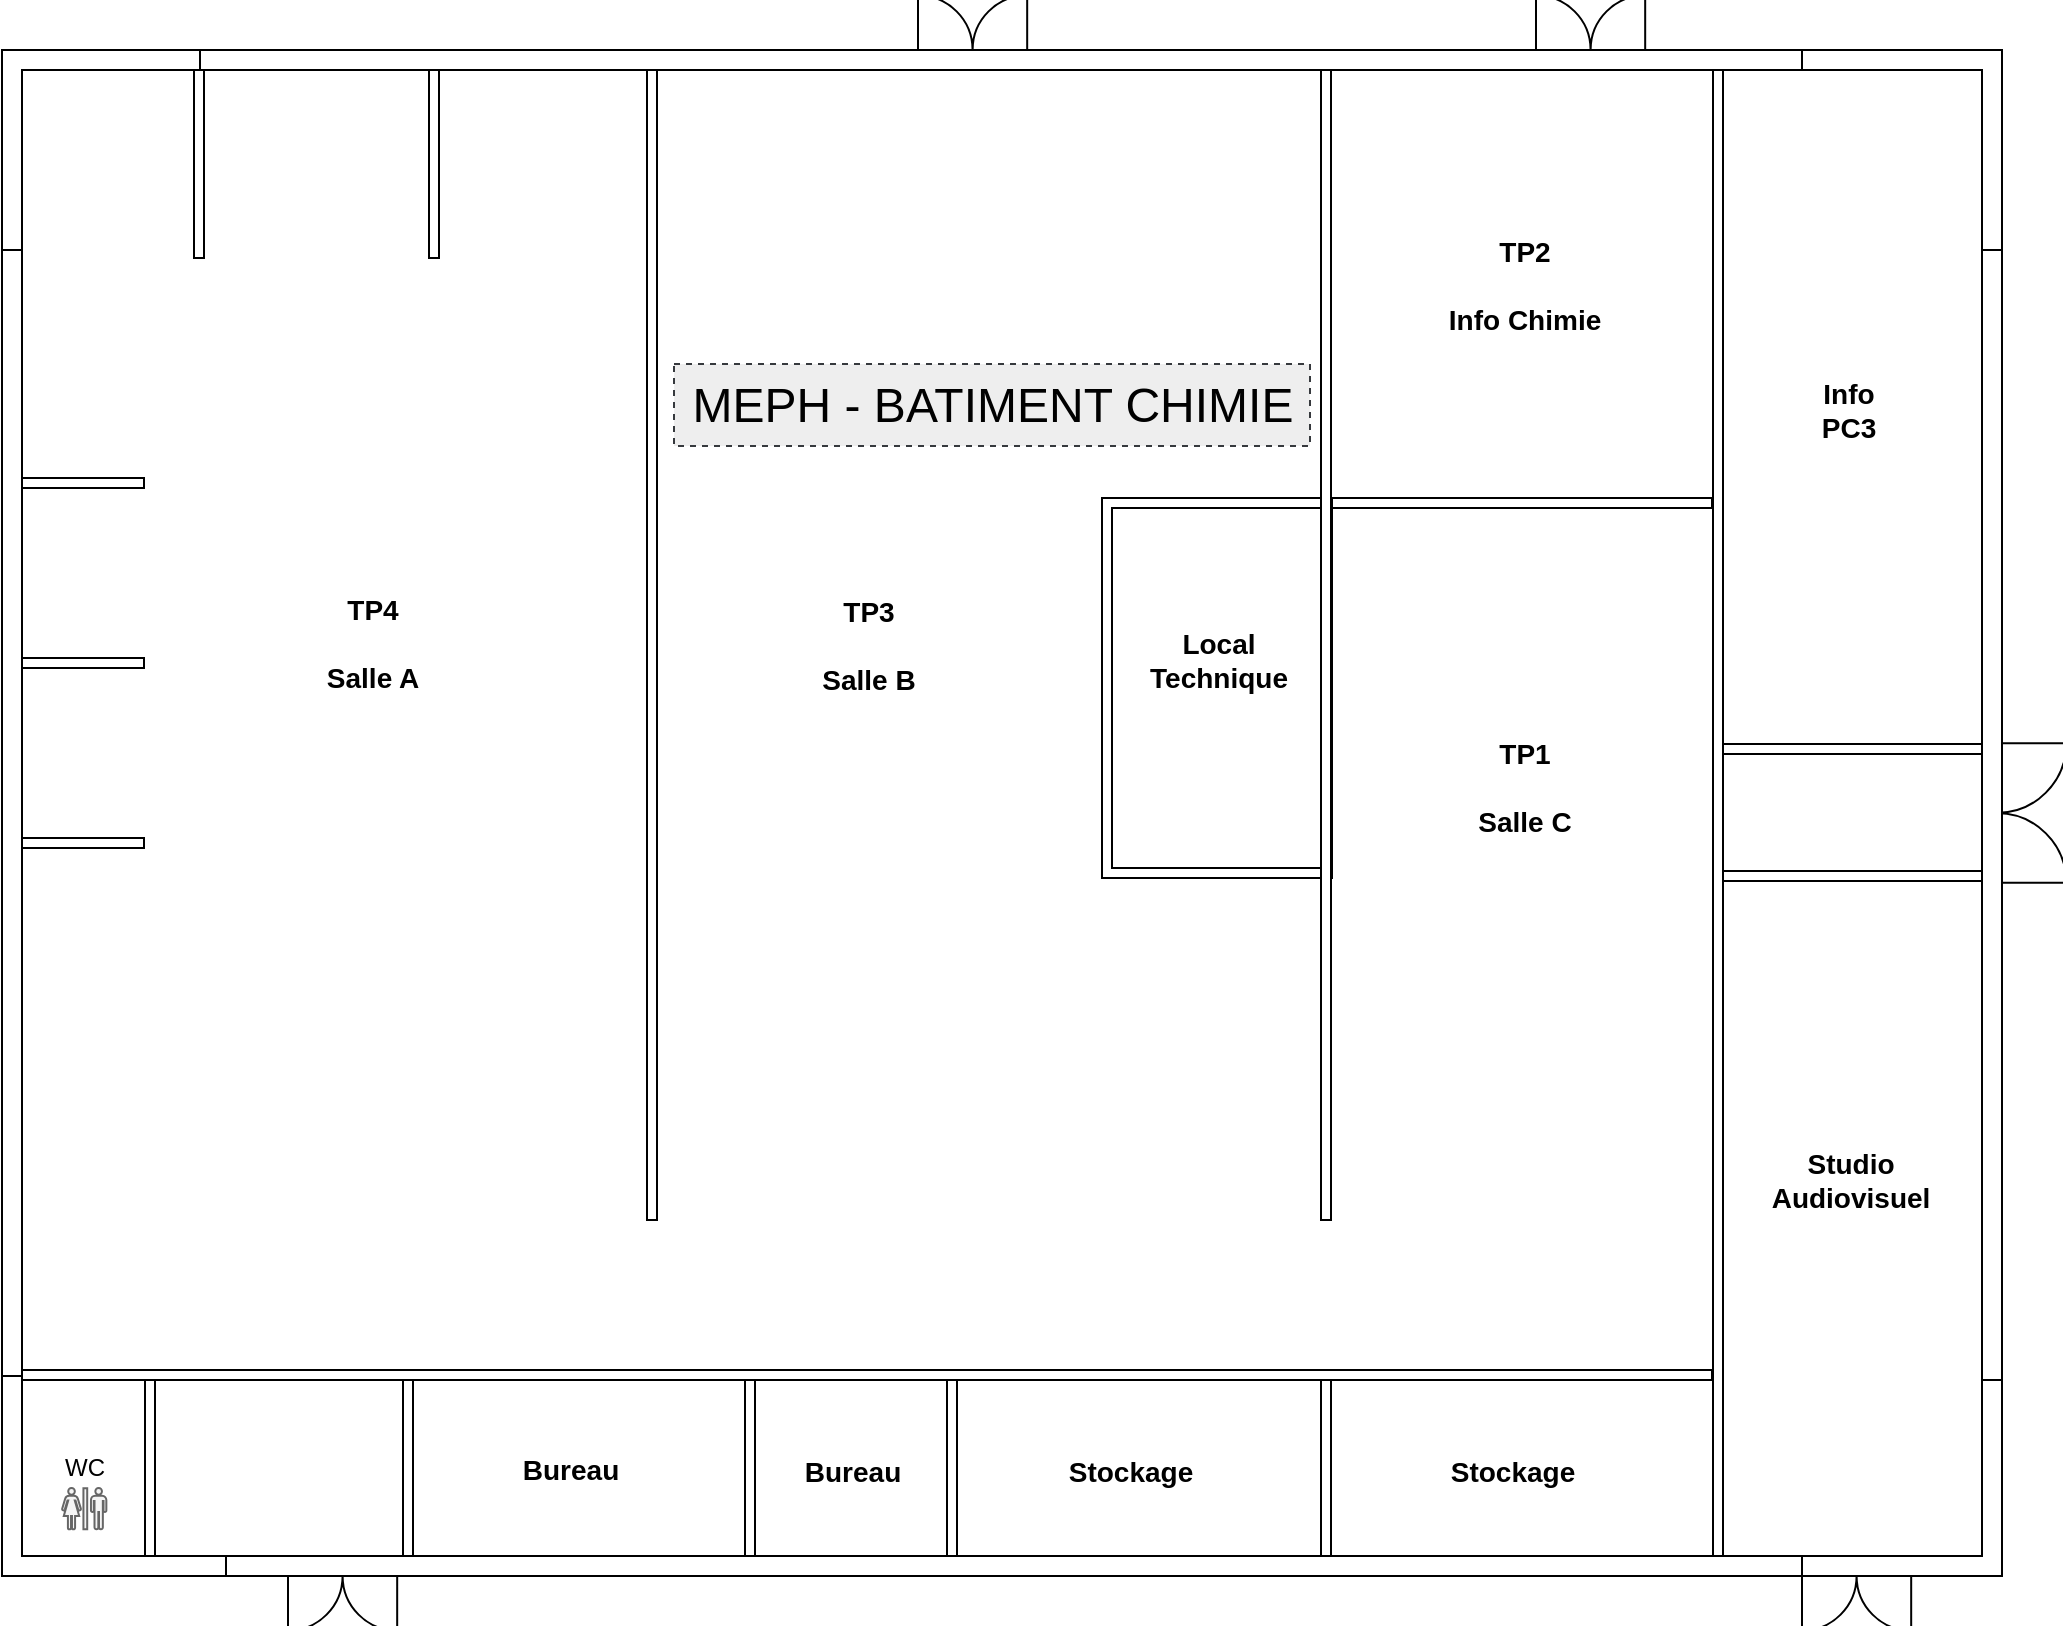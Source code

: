 <mxfile version="24.7.17">
  <diagram name="Page-1" id="pPMbkzpgSLtbPCeR25Ku">
    <mxGraphModel dx="1627" dy="1134" grid="0" gridSize="10" guides="1" tooltips="1" connect="1" arrows="1" fold="1" page="1" pageScale="1" pageWidth="1169" pageHeight="827" background="none" math="0" shadow="0">
      <root>
        <mxCell id="0" />
        <mxCell id="1" parent="0" />
        <mxCell id="apwUW1H52_Lenmefa1Gc-32" value="" style="verticalLabelPosition=bottom;html=1;verticalAlign=top;align=center;shape=mxgraph.floorplan.doorDouble;aspect=fixed;strokeColor=default;fontFamily=Helvetica;fontSize=12;fontColor=default;fillColor=default;rotation=-180;" vertex="1" parent="1">
          <mxGeometry x="538" y="8" width="54.59" height="29" as="geometry" />
        </mxCell>
        <mxCell id="apwUW1H52_Lenmefa1Gc-31" value="" style="verticalLabelPosition=bottom;html=1;verticalAlign=top;align=center;shape=mxgraph.floorplan.doorDouble;aspect=fixed;strokeColor=default;fontFamily=Helvetica;fontSize=12;fontColor=default;fillColor=default;rotation=-180;" vertex="1" parent="1">
          <mxGeometry x="847" y="8" width="54.59" height="29" as="geometry" />
        </mxCell>
        <mxCell id="apwUW1H52_Lenmefa1Gc-30" value="" style="verticalLabelPosition=bottom;html=1;verticalAlign=top;align=center;shape=mxgraph.floorplan.doorDouble;aspect=fixed;strokeColor=default;fontFamily=Helvetica;fontSize=12;fontColor=default;fillColor=default;" vertex="1" parent="1">
          <mxGeometry x="980" y="790" width="54.59" height="29" as="geometry" />
        </mxCell>
        <mxCell id="apwUW1H52_Lenmefa1Gc-10" value="" style="verticalLabelPosition=bottom;html=1;verticalAlign=top;align=center;shape=mxgraph.floorplan.room;wallThickness=5;" vertex="1" parent="1">
          <mxGeometry x="630" y="256" width="115" height="190" as="geometry" />
        </mxCell>
        <mxCell id="-AyQobPHOPctwBnEzQVu-17" value="" style="verticalLabelPosition=bottom;html=1;verticalAlign=top;align=center;shape=mxgraph.floorplan.doorDouble;aspect=fixed;strokeColor=default;fontFamily=Helvetica;fontSize=12;fontColor=default;fillColor=default;" parent="1" vertex="1">
          <mxGeometry x="223.0" y="790" width="54.59" height="29" as="geometry" />
        </mxCell>
        <mxCell id="apwUW1H52_Lenmefa1Gc-1" value="" style="verticalLabelPosition=bottom;html=1;verticalAlign=top;align=center;shape=mxgraph.floorplan.doorDouble;aspect=fixed;rotation=-90;" vertex="1" parent="1">
          <mxGeometry x="1056" y="395" width="69.65" height="37" as="geometry" />
        </mxCell>
        <mxCell id="-AyQobPHOPctwBnEzQVu-7" value="" style="verticalLabelPosition=bottom;html=1;verticalAlign=top;align=center;shape=mxgraph.floorplan.wall;fontFamily=Helvetica;fontSize=12;fillColor=default;wallThickness=5;" parent="1" vertex="1">
          <mxGeometry x="936" y="381" width="134" height="1" as="geometry" />
        </mxCell>
        <mxCell id="_IVkNDHX0kQ2XHPlicY4-4" value="" style="verticalLabelPosition=bottom;html=1;verticalAlign=top;align=center;shape=mxgraph.floorplan.wallCorner;direction=north" parent="1" vertex="1">
          <mxGeometry x="80" y="695" width="112" height="100" as="geometry" />
        </mxCell>
        <mxCell id="_IVkNDHX0kQ2XHPlicY4-5" value="" style="verticalLabelPosition=bottom;html=1;verticalAlign=top;align=center;shape=mxgraph.floorplan.wallCorner;" parent="1" vertex="1">
          <mxGeometry x="80" y="32" width="100" height="100" as="geometry" />
        </mxCell>
        <mxCell id="_IVkNDHX0kQ2XHPlicY4-6" value="" style="verticalLabelPosition=bottom;html=1;verticalAlign=top;align=center;shape=mxgraph.floorplan.wallCorner;direction=south;" parent="1" vertex="1">
          <mxGeometry x="980" y="32" width="100" height="100" as="geometry" />
        </mxCell>
        <mxCell id="_IVkNDHX0kQ2XHPlicY4-7" value="" style="verticalLabelPosition=bottom;html=1;verticalAlign=top;align=center;shape=mxgraph.floorplan.wallCorner;direction=west" parent="1" vertex="1">
          <mxGeometry x="980" y="695" width="100" height="100" as="geometry" />
        </mxCell>
        <mxCell id="_IVkNDHX0kQ2XHPlicY4-8" value="" style="verticalLabelPosition=bottom;html=1;verticalAlign=top;align=center;shape=mxgraph.floorplan.wall;direction=south;" parent="1" vertex="1">
          <mxGeometry x="1070" y="132" width="10" height="565" as="geometry" />
        </mxCell>
        <mxCell id="_IVkNDHX0kQ2XHPlicY4-10" value="" style="verticalLabelPosition=bottom;html=1;verticalAlign=top;align=center;shape=mxgraph.floorplan.wall;direction=south;" parent="1" vertex="1">
          <mxGeometry x="80" y="132" width="10" height="563" as="geometry" />
        </mxCell>
        <mxCell id="_IVkNDHX0kQ2XHPlicY4-12" value="" style="verticalLabelPosition=bottom;html=1;verticalAlign=top;align=center;shape=mxgraph.floorplan.wall;" parent="1" vertex="1">
          <mxGeometry x="179" y="32" width="801" height="10" as="geometry" />
        </mxCell>
        <mxCell id="-AyQobPHOPctwBnEzQVu-6" value="" style="verticalLabelPosition=bottom;html=1;verticalAlign=top;align=center;shape=mxgraph.floorplan.wall;direction=south;fontFamily=Helvetica;fontSize=12;wallThickness=5;" parent="1" vertex="1">
          <mxGeometry x="737" y="42" width="10" height="575" as="geometry" />
        </mxCell>
        <mxCell id="-AyQobPHOPctwBnEzQVu-9" value="WC" style="text;html=1;align=center;verticalAlign=middle;resizable=0;points=[];autosize=1;strokeColor=none;fillColor=none;fontFamily=Helvetica;fontSize=12;fontColor=default;" parent="1" vertex="1">
          <mxGeometry x="102" y="728" width="38" height="26" as="geometry" />
        </mxCell>
        <mxCell id="-AyQobPHOPctwBnEzQVu-22" value="" style="verticalLabelPosition=bottom;html=1;verticalAlign=top;align=center;shape=mxgraph.floorplan.wall;fontFamily=Helvetica;fontSize=12;" parent="1" vertex="1">
          <mxGeometry x="192" y="785" width="788" height="10" as="geometry" />
        </mxCell>
        <mxCell id="-AyQobPHOPctwBnEzQVu-44" value="TP4&lt;div&gt;&lt;br&gt;&lt;/div&gt;&lt;div&gt;Salle A&lt;/div&gt;" style="text;html=1;align=center;verticalAlign=middle;resizable=0;points=[];autosize=1;strokeColor=none;fillColor=none;fontFamily=Helvetica;fontSize=14;fontColor=default;fontStyle=1" parent="1" vertex="1">
          <mxGeometry x="234" y="298" width="62" height="62" as="geometry" />
        </mxCell>
        <mxCell id="-AyQobPHOPctwBnEzQVu-45" value="MEPH - BATIMENT CHIMIE" style="text;html=1;align=center;verticalAlign=middle;resizable=0;points=[];autosize=1;fontFamily=Helvetica;fontSize=24;fillColor=#eeeeee;strokeColor=#36393d;dashed=1;" parent="1" vertex="1">
          <mxGeometry x="416" y="189" width="318" height="41" as="geometry" />
        </mxCell>
        <mxCell id="apwUW1H52_Lenmefa1Gc-2" value="" style="verticalLabelPosition=bottom;html=1;verticalAlign=top;align=center;shape=mxgraph.floorplan.wall;fontFamily=Helvetica;fontSize=12;fillColor=default;wallThickness=5;" vertex="1" parent="1">
          <mxGeometry x="936" y="444.5" width="134" height="1" as="geometry" />
        </mxCell>
        <mxCell id="apwUW1H52_Lenmefa1Gc-3" value="" style="verticalLabelPosition=bottom;html=1;verticalAlign=top;align=center;shape=mxgraph.floorplan.wall;direction=south;fontFamily=Helvetica;fontSize=12;wallThickness=5;" vertex="1" parent="1">
          <mxGeometry x="933" y="42" width="10" height="743" as="geometry" />
        </mxCell>
        <mxCell id="apwUW1H52_Lenmefa1Gc-5" value="Studio&lt;div&gt;Audiovisuel&lt;/div&gt;" style="text;html=1;align=center;verticalAlign=middle;resizable=0;points=[];autosize=1;strokeColor=none;fillColor=none;fontFamily=Helvetica;fontSize=14;fontColor=default;fontStyle=1" vertex="1" parent="1">
          <mxGeometry x="958.5" y="574" width="90" height="46" as="geometry" />
        </mxCell>
        <mxCell id="apwUW1H52_Lenmefa1Gc-6" value="Info&lt;div&gt;PC3&lt;/div&gt;" style="text;html=1;align=center;verticalAlign=middle;resizable=0;points=[];autosize=1;strokeColor=none;fillColor=none;fontFamily=Helvetica;fontSize=14;fontColor=default;fontStyle=1" vertex="1" parent="1">
          <mxGeometry x="980.5" y="189" width="45" height="46" as="geometry" />
        </mxCell>
        <mxCell id="apwUW1H52_Lenmefa1Gc-7" value="" style="verticalLabelPosition=bottom;html=1;verticalAlign=top;align=center;shape=mxgraph.floorplan.wall;fontFamily=Helvetica;fontSize=12;fillColor=default;wallThickness=5;" vertex="1" parent="1">
          <mxGeometry x="745" y="258" width="190" height="1" as="geometry" />
        </mxCell>
        <mxCell id="apwUW1H52_Lenmefa1Gc-8" value="&lt;div&gt;TP2&lt;/div&gt;&lt;div&gt;&lt;br&gt;&lt;/div&gt;Info&amp;nbsp;&lt;span style=&quot;background-color: initial;&quot;&gt;Chimie&lt;/span&gt;" style="text;html=1;align=center;verticalAlign=middle;resizable=0;points=[];autosize=1;strokeColor=none;fillColor=none;fontFamily=Helvetica;fontSize=14;fontColor=default;fontStyle=1" vertex="1" parent="1">
          <mxGeometry x="796" y="119" width="89" height="62" as="geometry" />
        </mxCell>
        <mxCell id="apwUW1H52_Lenmefa1Gc-9" value="TP1&lt;div&gt;&lt;br&gt;&lt;/div&gt;&lt;div&gt;Salle C&lt;/div&gt;" style="text;html=1;align=center;verticalAlign=middle;resizable=0;points=[];autosize=1;strokeColor=none;fillColor=none;fontFamily=Helvetica;fontSize=14;fontColor=default;fontStyle=1" vertex="1" parent="1">
          <mxGeometry x="809.5" y="370" width="63" height="62" as="geometry" />
        </mxCell>
        <mxCell id="apwUW1H52_Lenmefa1Gc-11" value="Local&lt;div&gt;Technique&lt;/div&gt;" style="text;html=1;align=center;verticalAlign=middle;resizable=0;points=[];autosize=1;strokeColor=none;fillColor=none;fontFamily=Helvetica;fontSize=14;fontColor=default;fontStyle=1" vertex="1" parent="1">
          <mxGeometry x="647" y="314" width="82" height="46" as="geometry" />
        </mxCell>
        <mxCell id="apwUW1H52_Lenmefa1Gc-12" value="" style="verticalLabelPosition=bottom;html=1;verticalAlign=top;align=center;shape=mxgraph.floorplan.wall;direction=south;fontFamily=Helvetica;fontSize=12;wallThickness=5;" vertex="1" parent="1">
          <mxGeometry x="400" y="42" width="10" height="575" as="geometry" />
        </mxCell>
        <mxCell id="apwUW1H52_Lenmefa1Gc-13" value="" style="verticalLabelPosition=bottom;html=1;verticalAlign=top;align=center;shape=mxgraph.floorplan.wall;fontFamily=Helvetica;fontSize=12;fillColor=default;wallThickness=5;" vertex="1" parent="1">
          <mxGeometry x="90" y="694" width="845" height="1" as="geometry" />
        </mxCell>
        <mxCell id="apwUW1H52_Lenmefa1Gc-14" value="TP3&lt;div&gt;&lt;br&gt;&lt;/div&gt;&lt;div&gt;Salle B&lt;/div&gt;" style="text;html=1;align=center;verticalAlign=middle;resizable=0;points=[];autosize=1;strokeColor=none;fillColor=none;fontFamily=Helvetica;fontSize=14;fontColor=default;fontStyle=1" vertex="1" parent="1">
          <mxGeometry x="481.5" y="298.5" width="62" height="62" as="geometry" />
        </mxCell>
        <mxCell id="apwUW1H52_Lenmefa1Gc-15" value="" style="verticalLabelPosition=bottom;html=1;verticalAlign=top;align=center;shape=mxgraph.floorplan.wall;fontFamily=Helvetica;fontSize=12;fillColor=default;wallThickness=5;" vertex="1" parent="1">
          <mxGeometry x="90" y="248" width="61" height="1" as="geometry" />
        </mxCell>
        <mxCell id="apwUW1H52_Lenmefa1Gc-16" value="" style="verticalLabelPosition=bottom;html=1;verticalAlign=top;align=center;shape=mxgraph.floorplan.wall;fontFamily=Helvetica;fontSize=12;fillColor=default;wallThickness=5;" vertex="1" parent="1">
          <mxGeometry x="90" y="338" width="61" height="1" as="geometry" />
        </mxCell>
        <mxCell id="apwUW1H52_Lenmefa1Gc-17" value="" style="verticalLabelPosition=bottom;html=1;verticalAlign=top;align=center;shape=mxgraph.floorplan.wall;fontFamily=Helvetica;fontSize=12;fillColor=default;wallThickness=5;" vertex="1" parent="1">
          <mxGeometry x="90" y="428" width="61" height="1" as="geometry" />
        </mxCell>
        <mxCell id="apwUW1H52_Lenmefa1Gc-18" value="" style="verticalLabelPosition=bottom;html=1;verticalAlign=top;align=center;shape=mxgraph.floorplan.wall;fontFamily=Helvetica;fontSize=12;fillColor=default;wallThickness=5;rotation=90;" vertex="1" parent="1">
          <mxGeometry x="131.5" y="88.5" width="94" height="1" as="geometry" />
        </mxCell>
        <mxCell id="apwUW1H52_Lenmefa1Gc-19" value="" style="verticalLabelPosition=bottom;html=1;verticalAlign=top;align=center;shape=mxgraph.floorplan.wall;fontFamily=Helvetica;fontSize=12;fillColor=default;wallThickness=5;rotation=90;" vertex="1" parent="1">
          <mxGeometry x="249" y="88.5" width="94" height="1" as="geometry" />
        </mxCell>
        <mxCell id="apwUW1H52_Lenmefa1Gc-20" value="" style="verticalLabelPosition=bottom;html=1;verticalAlign=top;align=center;shape=mxgraph.floorplan.wall;fontFamily=Helvetica;fontSize=12;fillColor=default;wallThickness=5;rotation=90;" vertex="1" parent="1">
          <mxGeometry x="110" y="740.5" width="88" height="1" as="geometry" />
        </mxCell>
        <mxCell id="apwUW1H52_Lenmefa1Gc-21" value="" style="shape=mxgraph.signs.people.unisex;html=1;pointerEvents=1;fillColor=#f5f5f5;strokeColor=#666666;verticalLabelPosition=bottom;verticalAlign=top;align=center;sketch=0;fontColor=#333333;" vertex="1" parent="1">
          <mxGeometry x="109.83" y="751" width="22.35" height="21" as="geometry" />
        </mxCell>
        <mxCell id="apwUW1H52_Lenmefa1Gc-22" value="" style="verticalLabelPosition=bottom;html=1;verticalAlign=top;align=center;shape=mxgraph.floorplan.wall;fontFamily=Helvetica;fontSize=12;fillColor=default;wallThickness=5;rotation=90;" vertex="1" parent="1">
          <mxGeometry x="239" y="740.5" width="88" height="1" as="geometry" />
        </mxCell>
        <mxCell id="apwUW1H52_Lenmefa1Gc-23" value="" style="verticalLabelPosition=bottom;html=1;verticalAlign=top;align=center;shape=mxgraph.floorplan.wall;fontFamily=Helvetica;fontSize=12;fillColor=default;wallThickness=5;rotation=90;" vertex="1" parent="1">
          <mxGeometry x="410" y="740.5" width="88" height="1" as="geometry" />
        </mxCell>
        <mxCell id="apwUW1H52_Lenmefa1Gc-24" value="Bureau" style="text;html=1;align=center;verticalAlign=middle;resizable=0;points=[];autosize=1;strokeColor=none;fillColor=none;fontFamily=Helvetica;fontSize=14;fontColor=default;fontStyle=1" vertex="1" parent="1">
          <mxGeometry x="332" y="727" width="63" height="29" as="geometry" />
        </mxCell>
        <mxCell id="apwUW1H52_Lenmefa1Gc-25" value="Bureau" style="text;html=1;align=center;verticalAlign=middle;resizable=0;points=[];autosize=1;strokeColor=none;fillColor=none;fontFamily=Helvetica;fontSize=14;fontColor=default;fontStyle=1" vertex="1" parent="1">
          <mxGeometry x="473" y="728" width="63" height="29" as="geometry" />
        </mxCell>
        <mxCell id="apwUW1H52_Lenmefa1Gc-26" value="" style="verticalLabelPosition=bottom;html=1;verticalAlign=top;align=center;shape=mxgraph.floorplan.wall;fontFamily=Helvetica;fontSize=12;fillColor=default;wallThickness=5;rotation=90;" vertex="1" parent="1">
          <mxGeometry x="511" y="740.5" width="88" height="1" as="geometry" />
        </mxCell>
        <mxCell id="apwUW1H52_Lenmefa1Gc-27" value="" style="verticalLabelPosition=bottom;html=1;verticalAlign=top;align=center;shape=mxgraph.floorplan.wall;fontFamily=Helvetica;fontSize=12;fillColor=default;wallThickness=5;rotation=90;" vertex="1" parent="1">
          <mxGeometry x="698" y="740.5" width="88" height="1" as="geometry" />
        </mxCell>
        <mxCell id="apwUW1H52_Lenmefa1Gc-28" value="Stockage" style="text;html=1;align=center;verticalAlign=middle;resizable=0;points=[];autosize=1;strokeColor=none;fillColor=none;fontFamily=Helvetica;fontSize=14;fontColor=default;fontStyle=1" vertex="1" parent="1">
          <mxGeometry x="606" y="728" width="76" height="29" as="geometry" />
        </mxCell>
        <mxCell id="apwUW1H52_Lenmefa1Gc-29" value="Stockage" style="text;html=1;align=center;verticalAlign=middle;resizable=0;points=[];autosize=1;strokeColor=none;fillColor=none;fontFamily=Helvetica;fontSize=14;fontColor=default;fontStyle=1" vertex="1" parent="1">
          <mxGeometry x="796.5" y="728" width="76" height="29" as="geometry" />
        </mxCell>
      </root>
    </mxGraphModel>
  </diagram>
</mxfile>
